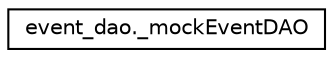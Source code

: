 digraph "Graphical Class Hierarchy"
{
  edge [fontname="Helvetica",fontsize="10",labelfontname="Helvetica",labelfontsize="10"];
  node [fontname="Helvetica",fontsize="10",shape=record];
  rankdir="LR";
  Node0 [label="event_dao._mockEventDAO",height=0.2,width=0.4,color="black", fillcolor="white", style="filled",URL="$classevent__dao_1_1__mock_event_d_a_o.html"];
}
